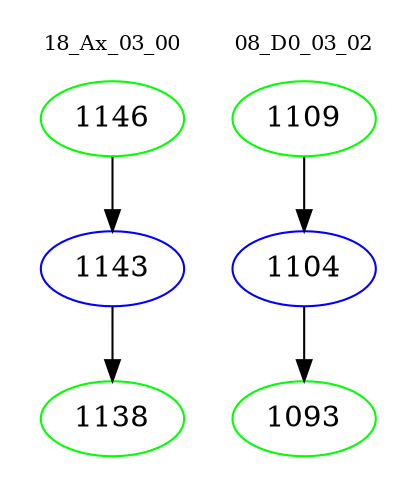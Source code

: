 digraph{
subgraph cluster_0 {
color = white
label = "18_Ax_03_00";
fontsize=10;
T0_1146 [label="1146", color="green"]
T0_1146 -> T0_1143 [color="black"]
T0_1143 [label="1143", color="blue"]
T0_1143 -> T0_1138 [color="black"]
T0_1138 [label="1138", color="green"]
}
subgraph cluster_1 {
color = white
label = "08_D0_03_02";
fontsize=10;
T1_1109 [label="1109", color="green"]
T1_1109 -> T1_1104 [color="black"]
T1_1104 [label="1104", color="blue"]
T1_1104 -> T1_1093 [color="black"]
T1_1093 [label="1093", color="green"]
}
}
